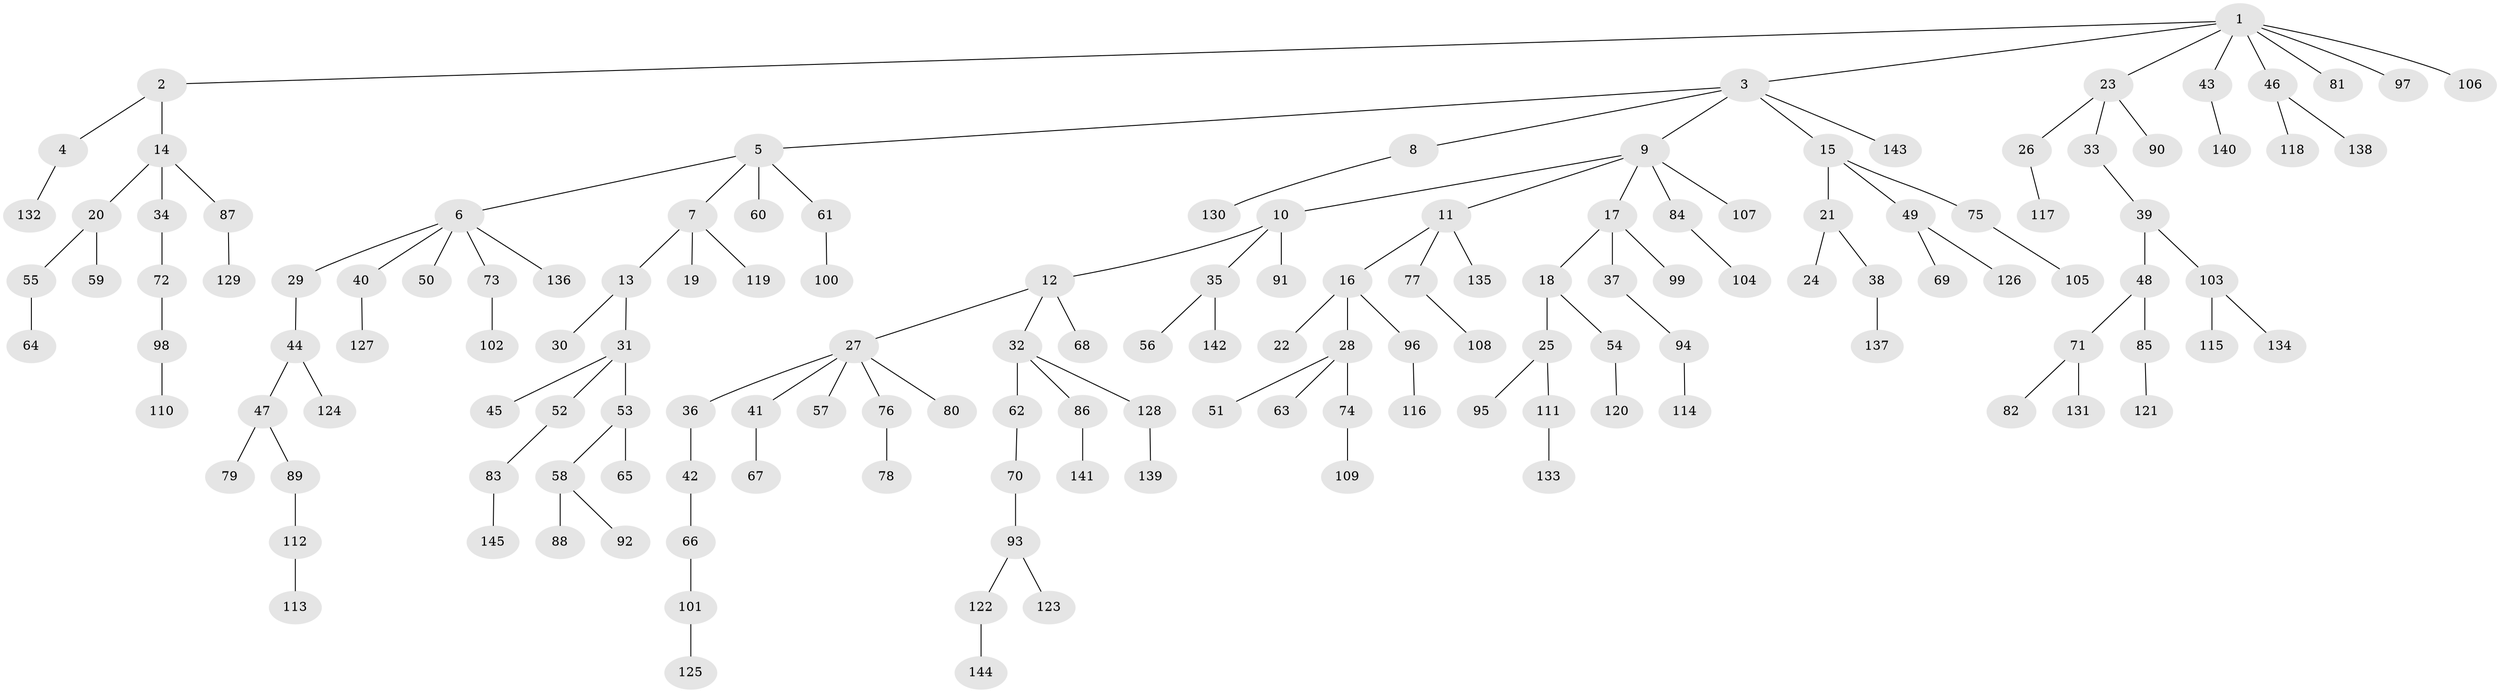 // Generated by graph-tools (version 1.1) at 2025/11/02/27/25 16:11:26]
// undirected, 145 vertices, 144 edges
graph export_dot {
graph [start="1"]
  node [color=gray90,style=filled];
  1;
  2;
  3;
  4;
  5;
  6;
  7;
  8;
  9;
  10;
  11;
  12;
  13;
  14;
  15;
  16;
  17;
  18;
  19;
  20;
  21;
  22;
  23;
  24;
  25;
  26;
  27;
  28;
  29;
  30;
  31;
  32;
  33;
  34;
  35;
  36;
  37;
  38;
  39;
  40;
  41;
  42;
  43;
  44;
  45;
  46;
  47;
  48;
  49;
  50;
  51;
  52;
  53;
  54;
  55;
  56;
  57;
  58;
  59;
  60;
  61;
  62;
  63;
  64;
  65;
  66;
  67;
  68;
  69;
  70;
  71;
  72;
  73;
  74;
  75;
  76;
  77;
  78;
  79;
  80;
  81;
  82;
  83;
  84;
  85;
  86;
  87;
  88;
  89;
  90;
  91;
  92;
  93;
  94;
  95;
  96;
  97;
  98;
  99;
  100;
  101;
  102;
  103;
  104;
  105;
  106;
  107;
  108;
  109;
  110;
  111;
  112;
  113;
  114;
  115;
  116;
  117;
  118;
  119;
  120;
  121;
  122;
  123;
  124;
  125;
  126;
  127;
  128;
  129;
  130;
  131;
  132;
  133;
  134;
  135;
  136;
  137;
  138;
  139;
  140;
  141;
  142;
  143;
  144;
  145;
  1 -- 2;
  1 -- 3;
  1 -- 23;
  1 -- 43;
  1 -- 46;
  1 -- 81;
  1 -- 97;
  1 -- 106;
  2 -- 4;
  2 -- 14;
  3 -- 5;
  3 -- 8;
  3 -- 9;
  3 -- 15;
  3 -- 143;
  4 -- 132;
  5 -- 6;
  5 -- 7;
  5 -- 60;
  5 -- 61;
  6 -- 29;
  6 -- 40;
  6 -- 50;
  6 -- 73;
  6 -- 136;
  7 -- 13;
  7 -- 19;
  7 -- 119;
  8 -- 130;
  9 -- 10;
  9 -- 11;
  9 -- 17;
  9 -- 84;
  9 -- 107;
  10 -- 12;
  10 -- 35;
  10 -- 91;
  11 -- 16;
  11 -- 77;
  11 -- 135;
  12 -- 27;
  12 -- 32;
  12 -- 68;
  13 -- 30;
  13 -- 31;
  14 -- 20;
  14 -- 34;
  14 -- 87;
  15 -- 21;
  15 -- 49;
  15 -- 75;
  16 -- 22;
  16 -- 28;
  16 -- 96;
  17 -- 18;
  17 -- 37;
  17 -- 99;
  18 -- 25;
  18 -- 54;
  20 -- 55;
  20 -- 59;
  21 -- 24;
  21 -- 38;
  23 -- 26;
  23 -- 33;
  23 -- 90;
  25 -- 95;
  25 -- 111;
  26 -- 117;
  27 -- 36;
  27 -- 41;
  27 -- 57;
  27 -- 76;
  27 -- 80;
  28 -- 51;
  28 -- 63;
  28 -- 74;
  29 -- 44;
  31 -- 45;
  31 -- 52;
  31 -- 53;
  32 -- 62;
  32 -- 86;
  32 -- 128;
  33 -- 39;
  34 -- 72;
  35 -- 56;
  35 -- 142;
  36 -- 42;
  37 -- 94;
  38 -- 137;
  39 -- 48;
  39 -- 103;
  40 -- 127;
  41 -- 67;
  42 -- 66;
  43 -- 140;
  44 -- 47;
  44 -- 124;
  46 -- 118;
  46 -- 138;
  47 -- 79;
  47 -- 89;
  48 -- 71;
  48 -- 85;
  49 -- 69;
  49 -- 126;
  52 -- 83;
  53 -- 58;
  53 -- 65;
  54 -- 120;
  55 -- 64;
  58 -- 88;
  58 -- 92;
  61 -- 100;
  62 -- 70;
  66 -- 101;
  70 -- 93;
  71 -- 82;
  71 -- 131;
  72 -- 98;
  73 -- 102;
  74 -- 109;
  75 -- 105;
  76 -- 78;
  77 -- 108;
  83 -- 145;
  84 -- 104;
  85 -- 121;
  86 -- 141;
  87 -- 129;
  89 -- 112;
  93 -- 122;
  93 -- 123;
  94 -- 114;
  96 -- 116;
  98 -- 110;
  101 -- 125;
  103 -- 115;
  103 -- 134;
  111 -- 133;
  112 -- 113;
  122 -- 144;
  128 -- 139;
}
